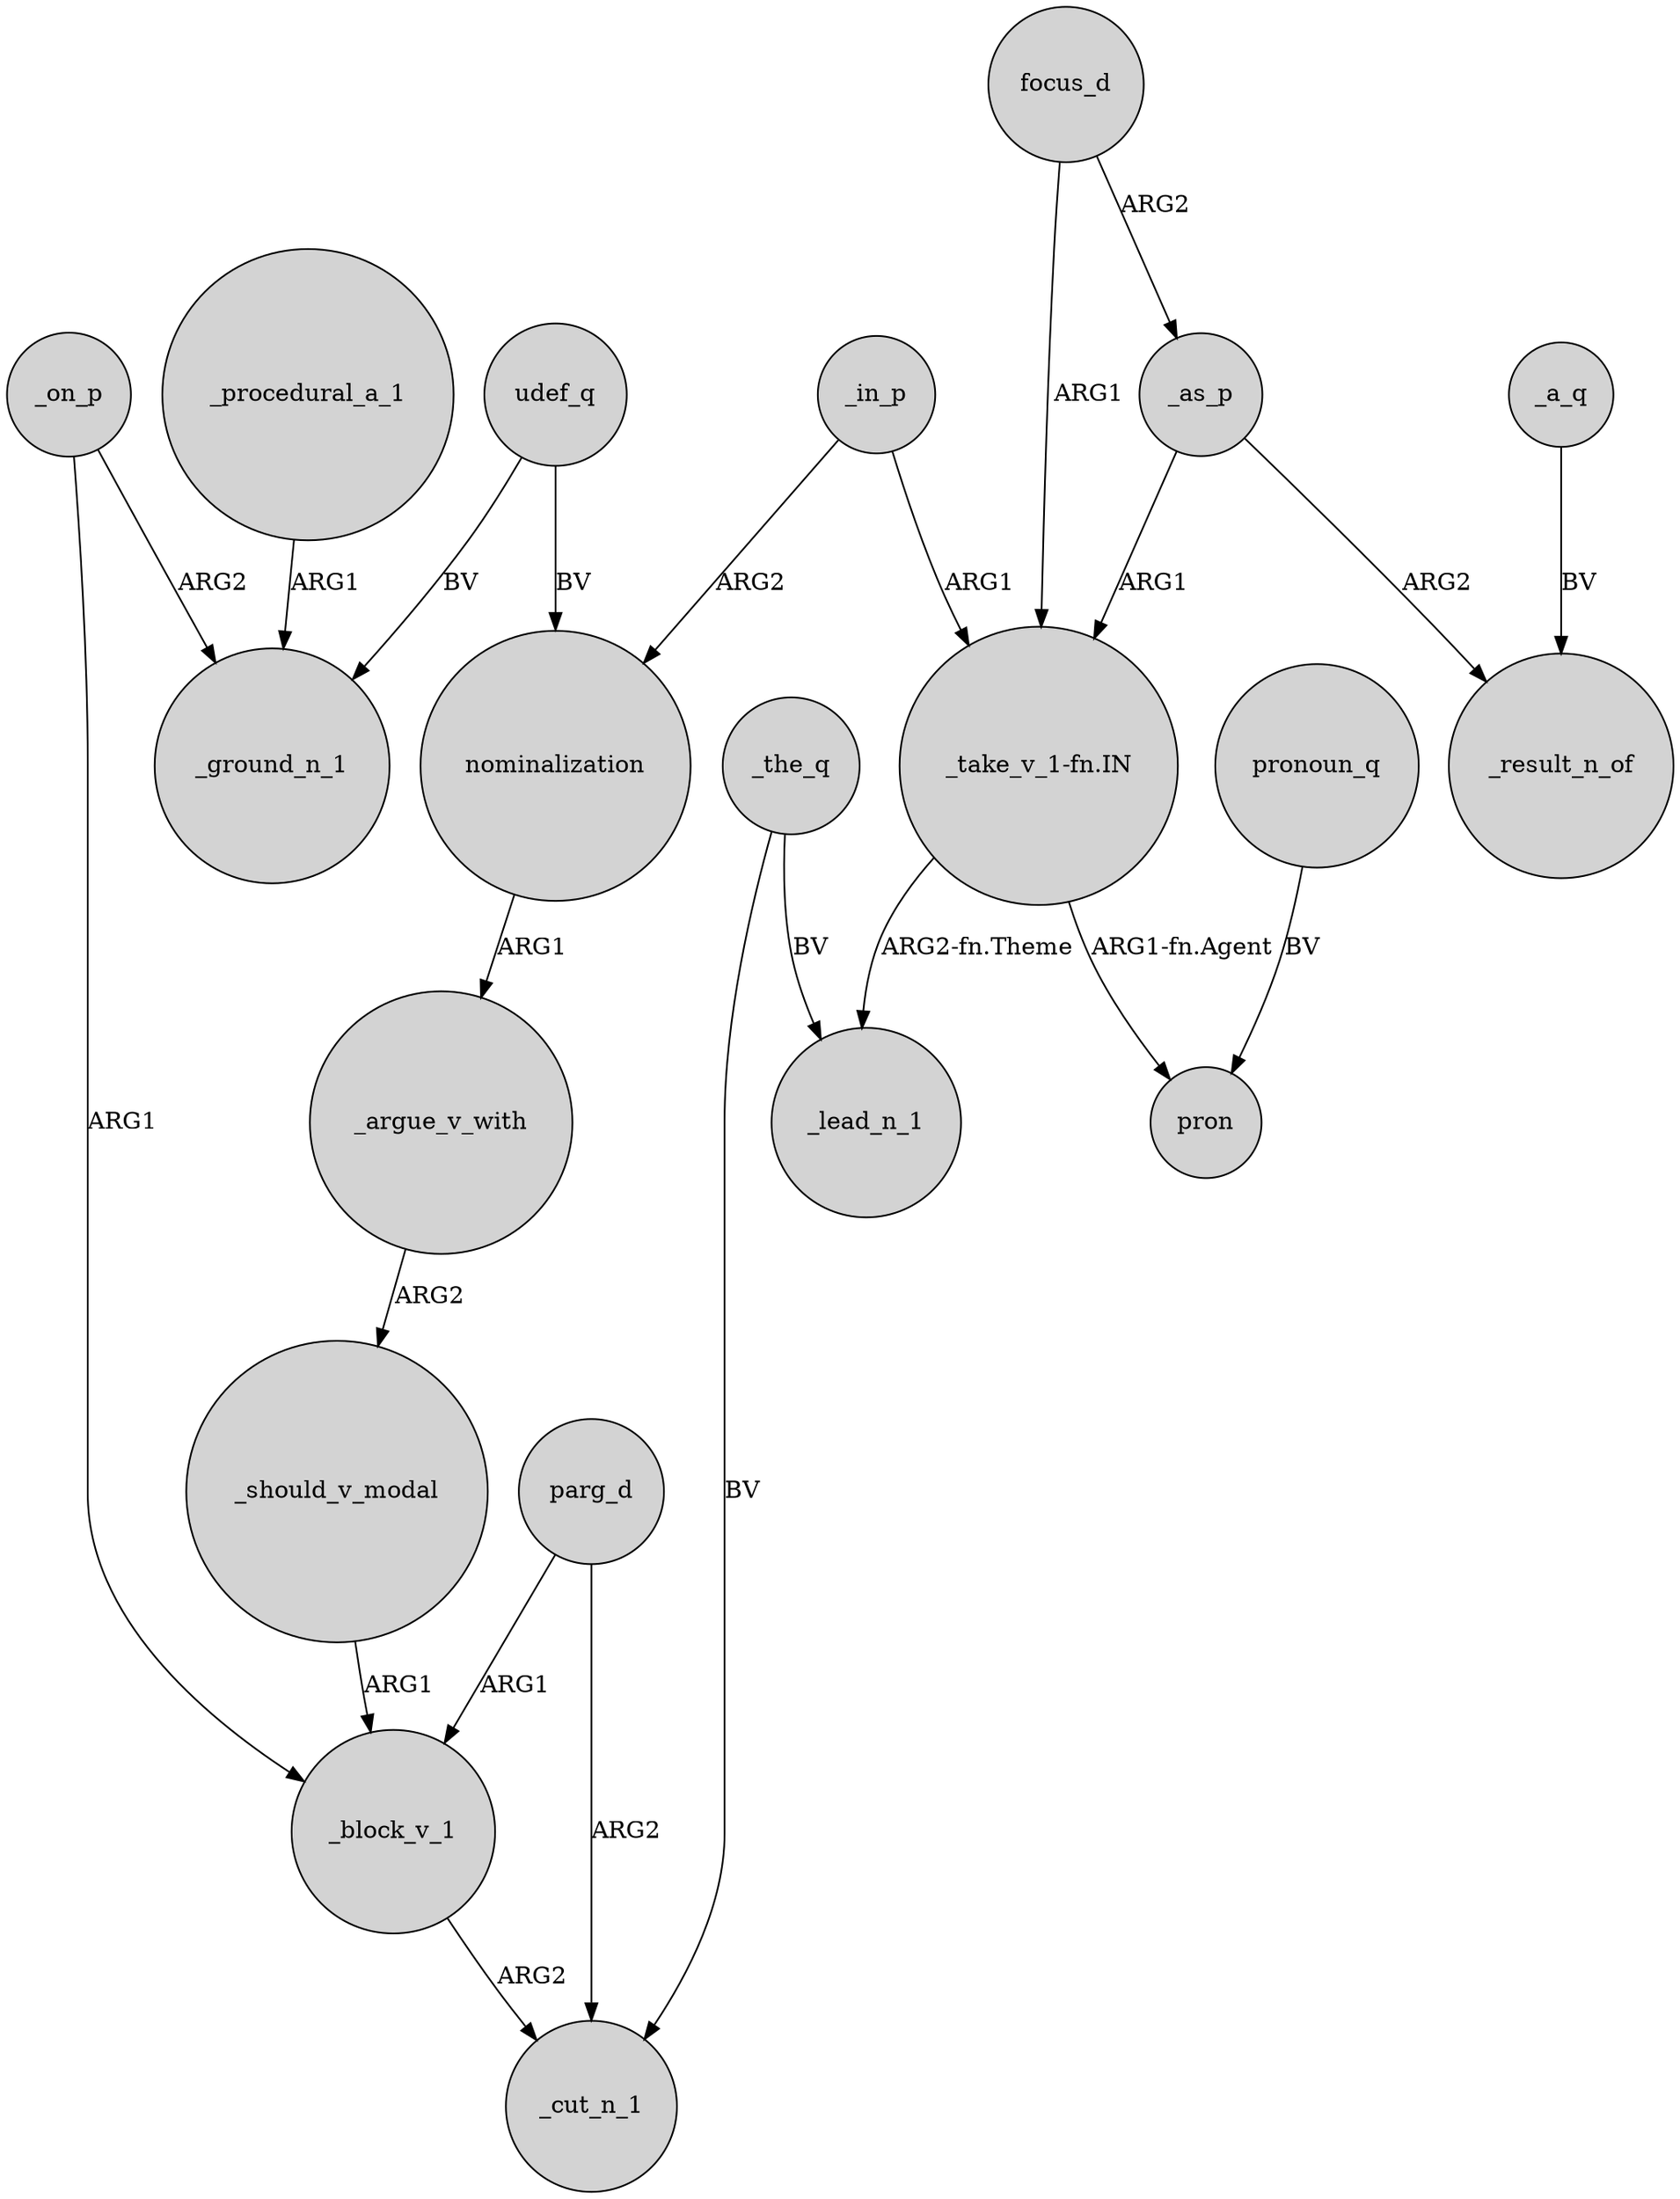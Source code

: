 digraph {
	node [shape=circle style=filled]
	_on_p -> _block_v_1 [label=ARG1]
	nominalization -> _argue_v_with [label=ARG1]
	parg_d -> _cut_n_1 [label=ARG2]
	udef_q -> _ground_n_1 [label=BV]
	_block_v_1 -> _cut_n_1 [label=ARG2]
	focus_d -> _as_p [label=ARG2]
	_a_q -> _result_n_of [label=BV]
	_the_q -> _cut_n_1 [label=BV]
	_procedural_a_1 -> _ground_n_1 [label=ARG1]
	pronoun_q -> pron [label=BV]
	_as_p -> _result_n_of [label=ARG2]
	"_take_v_1-fn.IN" -> pron [label="ARG1-fn.Agent"]
	_should_v_modal -> _block_v_1 [label=ARG1]
	udef_q -> nominalization [label=BV]
	_on_p -> _ground_n_1 [label=ARG2]
	focus_d -> "_take_v_1-fn.IN" [label=ARG1]
	_argue_v_with -> _should_v_modal [label=ARG2]
	"_take_v_1-fn.IN" -> _lead_n_1 [label="ARG2-fn.Theme"]
	_the_q -> _lead_n_1 [label=BV]
	_in_p -> nominalization [label=ARG2]
	_in_p -> "_take_v_1-fn.IN" [label=ARG1]
	parg_d -> _block_v_1 [label=ARG1]
	_as_p -> "_take_v_1-fn.IN" [label=ARG1]
}
